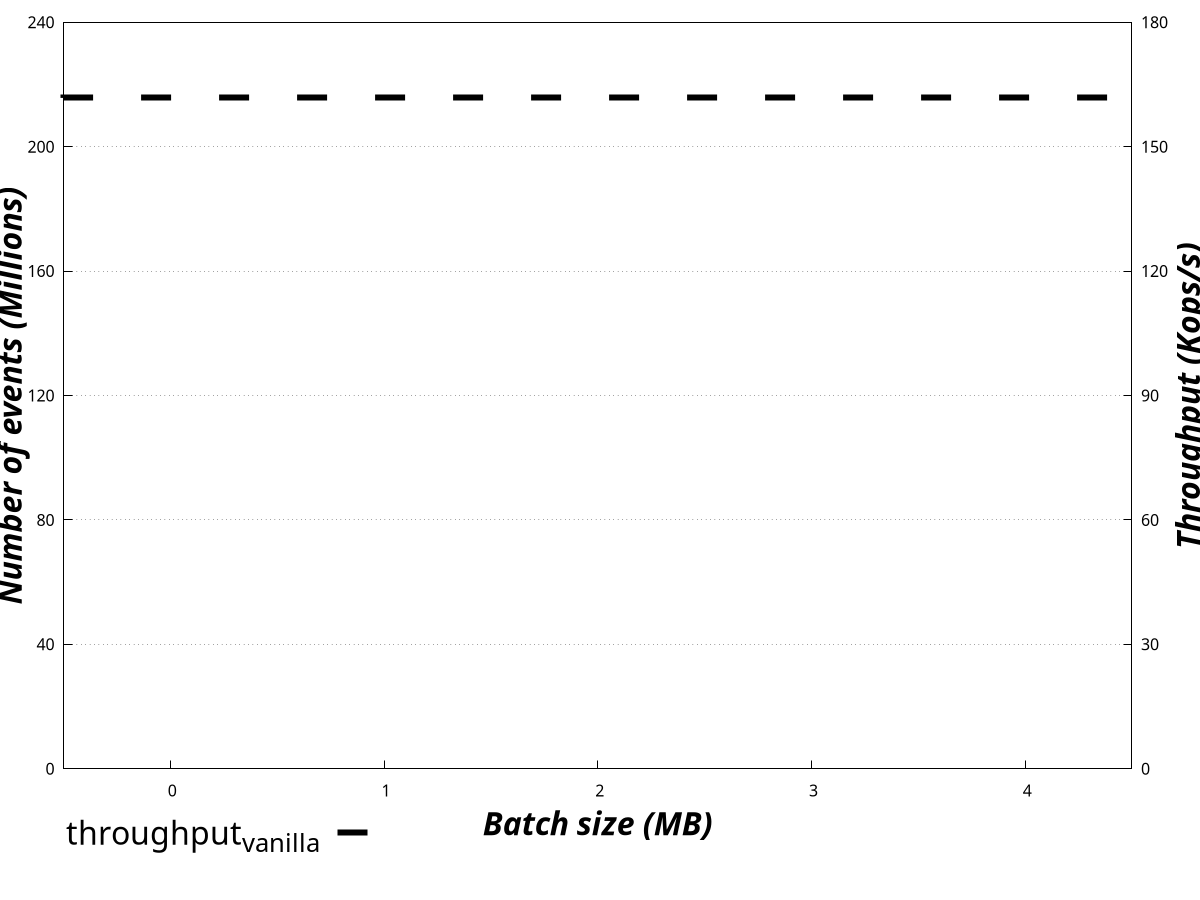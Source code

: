 #!/usr/bin/gnuplot -p

reset
fontsize = 24
set term postscript enhanced color eps size 5.5,4 fontsize
set output "graphs/dio-extended/micro_dio_es_bs.eps"
set datafile separator ";"

set style data histogram
set style histogram rowstacked
set style fill solid
set boxwidth 0.7

# Y axis
set grid ytics
set ytics nomirror
set format y '%.s'
set yrange [0:240000000]
set ytics 0,40000000,240000000
set ylabel "{/:Bold {/:Italic Number of events (Millions)}}" font ", 24"

# Y2 axis
set y2tics
set grid y2tics
set format y2 '%.s'
set y2range [0:180000]
set y2tics 0,30000,180000
set y2label "{/:Bold {/:Italic Throughput (Kops/s)}}" font ", 24"

# X axis
set xtics nomirror
set xrange [-0.5:4.5]
set xlabel "{/:Bold {/:Italic Batch size (MB)}}" font ", 24"


set bmargin 6
set lmargin 7
set rmargin 7.5
# -------------------------------------------------------------------

unset key

set key at screen 0.48, 0.05 center vertical height 1 width -2 maxrows 2 sample 2 font ", 24"
plot ARG1 index 0 using ($32-$14):xtic(1) ti "events_{complete}" lc rgbcolor "black" lw 2,\
     ARG1 index 0 using 14 ti "events_{incomplete}" lt -1 lw 2 fs pattern 1,\
     ARG1 index 0 using 20 ti "events_{lost}" lt -1 lw 2 fs pattern 8, \
     161768.075 axes x1y2 with lines lw 6 lt rgb "#000000" dashtype 2 notitle, \
     NaN with lines lw 6 lt rgb "#000000" dashtype 2 ti "throughput_{vanilla}", \
     ARG1 index 1 u 2 ti "throughput_{DIO}" axes x1y2 with linesp ls 7 lw 6 pt 6

